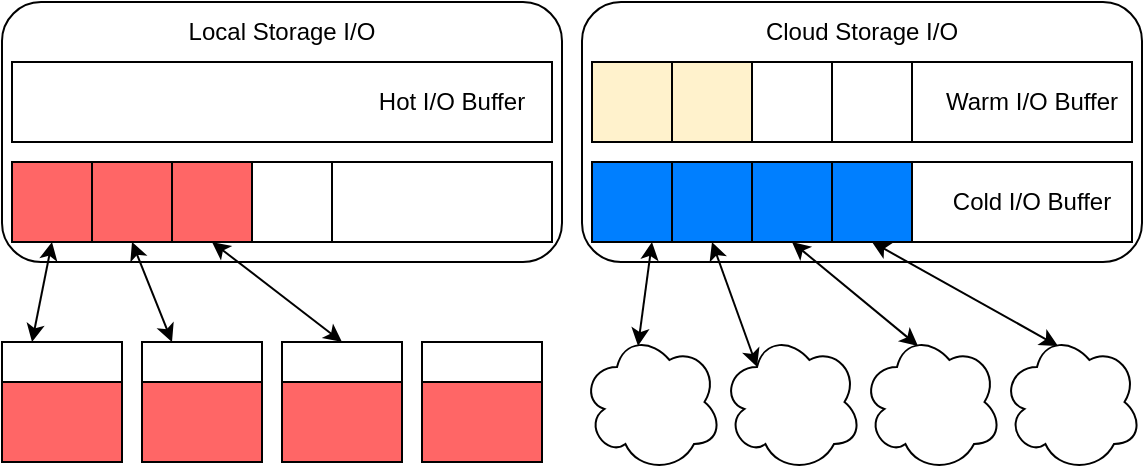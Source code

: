 <mxfile version="24.0.1" type="github">
  <diagram name="第 1 页" id="BjC_Cdz9ua56Mgc4hzCF">
    <mxGraphModel dx="809" dy="532" grid="1" gridSize="10" guides="1" tooltips="1" connect="1" arrows="1" fold="1" page="1" pageScale="1" pageWidth="827" pageHeight="1169" math="0" shadow="0">
      <root>
        <mxCell id="0" />
        <mxCell id="1" parent="0" />
        <mxCell id="wyyFAX1h3lHePP9cVkru-2" value="" style="rounded=1;whiteSpace=wrap;html=1;" vertex="1" parent="1">
          <mxGeometry x="80" y="430" width="280" height="130" as="geometry" />
        </mxCell>
        <mxCell id="wyyFAX1h3lHePP9cVkru-3" value="" style="rounded=1;whiteSpace=wrap;html=1;" vertex="1" parent="1">
          <mxGeometry x="370" y="430" width="280" height="130" as="geometry" />
        </mxCell>
        <mxCell id="wyyFAX1h3lHePP9cVkru-5" value="" style="ellipse;shape=cloud;whiteSpace=wrap;html=1;" vertex="1" parent="1">
          <mxGeometry x="370" y="595" width="70" height="70" as="geometry" />
        </mxCell>
        <mxCell id="wyyFAX1h3lHePP9cVkru-8" value="" style="rounded=0;whiteSpace=wrap;html=1;" vertex="1" parent="1">
          <mxGeometry x="85" y="460" width="270" height="40" as="geometry" />
        </mxCell>
        <mxCell id="wyyFAX1h3lHePP9cVkru-10" value="" style="rounded=0;whiteSpace=wrap;html=1;" vertex="1" parent="1">
          <mxGeometry x="85" y="510" width="270" height="40" as="geometry" />
        </mxCell>
        <mxCell id="wyyFAX1h3lHePP9cVkru-11" value="Local Storage I/O" style="text;html=1;align=center;verticalAlign=middle;whiteSpace=wrap;rounded=0;" vertex="1" parent="1">
          <mxGeometry x="160" y="430" width="120" height="30" as="geometry" />
        </mxCell>
        <mxCell id="wyyFAX1h3lHePP9cVkru-12" value="" style="rounded=0;whiteSpace=wrap;html=1;" vertex="1" parent="1">
          <mxGeometry x="375" y="460" width="270" height="40" as="geometry" />
        </mxCell>
        <mxCell id="wyyFAX1h3lHePP9cVkru-13" value="" style="rounded=0;whiteSpace=wrap;html=1;" vertex="1" parent="1">
          <mxGeometry x="375" y="510" width="270" height="40" as="geometry" />
        </mxCell>
        <mxCell id="wyyFAX1h3lHePP9cVkru-14" value="Cloud Storage I/O" style="text;html=1;align=center;verticalAlign=middle;whiteSpace=wrap;rounded=0;" vertex="1" parent="1">
          <mxGeometry x="450" y="430" width="120" height="30" as="geometry" />
        </mxCell>
        <mxCell id="wyyFAX1h3lHePP9cVkru-15" value="" style="whiteSpace=wrap;html=1;aspect=fixed;fillColor=#007FFF;" vertex="1" parent="1">
          <mxGeometry x="375" y="510" width="40" height="40" as="geometry" />
        </mxCell>
        <mxCell id="wyyFAX1h3lHePP9cVkru-16" value="" style="whiteSpace=wrap;html=1;aspect=fixed;fillColor=#007FFF;" vertex="1" parent="1">
          <mxGeometry x="415" y="510" width="40" height="40" as="geometry" />
        </mxCell>
        <mxCell id="wyyFAX1h3lHePP9cVkru-17" value="" style="whiteSpace=wrap;html=1;aspect=fixed;fillColor=#007FFF;" vertex="1" parent="1">
          <mxGeometry x="455" y="510" width="40" height="40" as="geometry" />
        </mxCell>
        <mxCell id="wyyFAX1h3lHePP9cVkru-18" value="" style="whiteSpace=wrap;html=1;aspect=fixed;fillColor=#007FFF;" vertex="1" parent="1">
          <mxGeometry x="495" y="510" width="40" height="40" as="geometry" />
        </mxCell>
        <mxCell id="wyyFAX1h3lHePP9cVkru-20" value="" style="whiteSpace=wrap;html=1;aspect=fixed;fillColor=#fff2cc;strokeColor=#000000;" vertex="1" parent="1">
          <mxGeometry x="375" y="460" width="40" height="40" as="geometry" />
        </mxCell>
        <mxCell id="wyyFAX1h3lHePP9cVkru-21" value="" style="whiteSpace=wrap;html=1;aspect=fixed;fillColor=#fff2cc;strokeColor=#000000;" vertex="1" parent="1">
          <mxGeometry x="415" y="460" width="40" height="40" as="geometry" />
        </mxCell>
        <mxCell id="wyyFAX1h3lHePP9cVkru-22" value="" style="whiteSpace=wrap;html=1;aspect=fixed;fillColor=#FF6666;" vertex="1" parent="1">
          <mxGeometry x="85" y="510" width="40" height="40" as="geometry" />
        </mxCell>
        <mxCell id="wyyFAX1h3lHePP9cVkru-23" value="" style="whiteSpace=wrap;html=1;aspect=fixed;fillColor=#FF6666;" vertex="1" parent="1">
          <mxGeometry x="125" y="510" width="40" height="40" as="geometry" />
        </mxCell>
        <mxCell id="wyyFAX1h3lHePP9cVkru-24" value="" style="whiteSpace=wrap;html=1;aspect=fixed;fillColor=#FF6666;" vertex="1" parent="1">
          <mxGeometry x="165" y="510" width="40" height="40" as="geometry" />
        </mxCell>
        <mxCell id="wyyFAX1h3lHePP9cVkru-25" value="" style="whiteSpace=wrap;html=1;aspect=fixed;fillColor=none;" vertex="1" parent="1">
          <mxGeometry x="205" y="510" width="40" height="40" as="geometry" />
        </mxCell>
        <mxCell id="wyyFAX1h3lHePP9cVkru-26" value="Hot I/O Buffer" style="text;html=1;align=center;verticalAlign=middle;whiteSpace=wrap;rounded=0;" vertex="1" parent="1">
          <mxGeometry x="255" y="465" width="100" height="30" as="geometry" />
        </mxCell>
        <mxCell id="wyyFAX1h3lHePP9cVkru-27" value="Warm I/O Buffer" style="text;html=1;align=center;verticalAlign=middle;whiteSpace=wrap;rounded=0;" vertex="1" parent="1">
          <mxGeometry x="545" y="465" width="100" height="30" as="geometry" />
        </mxCell>
        <mxCell id="wyyFAX1h3lHePP9cVkru-28" value="Cold I/O Buffer" style="text;html=1;align=center;verticalAlign=middle;whiteSpace=wrap;rounded=0;" vertex="1" parent="1">
          <mxGeometry x="545" y="515" width="100" height="30" as="geometry" />
        </mxCell>
        <mxCell id="wyyFAX1h3lHePP9cVkru-29" value="" style="whiteSpace=wrap;html=1;aspect=fixed;" vertex="1" parent="1">
          <mxGeometry x="80" y="600" width="60" height="60" as="geometry" />
        </mxCell>
        <mxCell id="wyyFAX1h3lHePP9cVkru-35" value="" style="whiteSpace=wrap;html=1;aspect=fixed;" vertex="1" parent="1">
          <mxGeometry x="150" y="600" width="60" height="60" as="geometry" />
        </mxCell>
        <mxCell id="wyyFAX1h3lHePP9cVkru-38" value="" style="whiteSpace=wrap;html=1;aspect=fixed;" vertex="1" parent="1">
          <mxGeometry x="220" y="600" width="60" height="60" as="geometry" />
        </mxCell>
        <mxCell id="wyyFAX1h3lHePP9cVkru-39" value="" style="whiteSpace=wrap;html=1;aspect=fixed;" vertex="1" parent="1">
          <mxGeometry x="290" y="600" width="60" height="60" as="geometry" />
        </mxCell>
        <mxCell id="wyyFAX1h3lHePP9cVkru-43" value="" style="ellipse;shape=cloud;whiteSpace=wrap;html=1;" vertex="1" parent="1">
          <mxGeometry x="440" y="595" width="70" height="70" as="geometry" />
        </mxCell>
        <mxCell id="wyyFAX1h3lHePP9cVkru-44" value="" style="ellipse;shape=cloud;whiteSpace=wrap;html=1;" vertex="1" parent="1">
          <mxGeometry x="510" y="595" width="70" height="70" as="geometry" />
        </mxCell>
        <mxCell id="wyyFAX1h3lHePP9cVkru-45" value="" style="ellipse;shape=cloud;whiteSpace=wrap;html=1;" vertex="1" parent="1">
          <mxGeometry x="580" y="595" width="70" height="70" as="geometry" />
        </mxCell>
        <mxCell id="wyyFAX1h3lHePP9cVkru-46" value="" style="rounded=0;whiteSpace=wrap;html=1;fillColor=#ff6666;" vertex="1" parent="1">
          <mxGeometry x="80" y="620" width="60" height="40" as="geometry" />
        </mxCell>
        <mxCell id="wyyFAX1h3lHePP9cVkru-47" value="" style="rounded=0;whiteSpace=wrap;html=1;fillColor=#ff6666;" vertex="1" parent="1">
          <mxGeometry x="150" y="620" width="60" height="40" as="geometry" />
        </mxCell>
        <mxCell id="wyyFAX1h3lHePP9cVkru-48" value="" style="rounded=0;whiteSpace=wrap;html=1;fillColor=#ff6666;" vertex="1" parent="1">
          <mxGeometry x="220" y="620" width="60" height="40" as="geometry" />
        </mxCell>
        <mxCell id="wyyFAX1h3lHePP9cVkru-49" value="" style="rounded=0;whiteSpace=wrap;html=1;fillColor=#ff6666;" vertex="1" parent="1">
          <mxGeometry x="290" y="620" width="60" height="40" as="geometry" />
        </mxCell>
        <mxCell id="wyyFAX1h3lHePP9cVkru-51" value="" style="endArrow=classic;startArrow=classic;html=1;rounded=0;entryX=0.5;entryY=1;entryDx=0;entryDy=0;exitX=0.25;exitY=0;exitDx=0;exitDy=0;" edge="1" parent="1" source="wyyFAX1h3lHePP9cVkru-29" target="wyyFAX1h3lHePP9cVkru-22">
          <mxGeometry width="50" height="50" relative="1" as="geometry">
            <mxPoint x="350" y="650" as="sourcePoint" />
            <mxPoint x="400" y="600" as="targetPoint" />
          </mxGeometry>
        </mxCell>
        <mxCell id="wyyFAX1h3lHePP9cVkru-52" value="" style="endArrow=classic;startArrow=classic;html=1;rounded=0;entryX=0.5;entryY=1;entryDx=0;entryDy=0;exitX=0.25;exitY=0;exitDx=0;exitDy=0;" edge="1" parent="1" source="wyyFAX1h3lHePP9cVkru-35" target="wyyFAX1h3lHePP9cVkru-23">
          <mxGeometry width="50" height="50" relative="1" as="geometry">
            <mxPoint x="240" y="590" as="sourcePoint" />
            <mxPoint x="290" y="540" as="targetPoint" />
          </mxGeometry>
        </mxCell>
        <mxCell id="wyyFAX1h3lHePP9cVkru-53" value="" style="endArrow=classic;startArrow=classic;html=1;rounded=0;entryX=0.5;entryY=1;entryDx=0;entryDy=0;exitX=0.5;exitY=0;exitDx=0;exitDy=0;" edge="1" parent="1" source="wyyFAX1h3lHePP9cVkru-38" target="wyyFAX1h3lHePP9cVkru-24">
          <mxGeometry width="50" height="50" relative="1" as="geometry">
            <mxPoint x="190" y="630" as="sourcePoint" />
            <mxPoint x="155" y="560" as="targetPoint" />
          </mxGeometry>
        </mxCell>
        <mxCell id="wyyFAX1h3lHePP9cVkru-54" value="" style="endArrow=classic;startArrow=classic;html=1;rounded=0;exitX=0.4;exitY=0.1;exitDx=0;exitDy=0;exitPerimeter=0;entryX=0.75;entryY=1;entryDx=0;entryDy=0;" edge="1" parent="1" source="wyyFAX1h3lHePP9cVkru-5" target="wyyFAX1h3lHePP9cVkru-15">
          <mxGeometry width="50" height="50" relative="1" as="geometry">
            <mxPoint x="410" y="560" as="sourcePoint" />
            <mxPoint x="460" y="510" as="targetPoint" />
          </mxGeometry>
        </mxCell>
        <mxCell id="wyyFAX1h3lHePP9cVkru-55" value="" style="endArrow=classic;startArrow=classic;html=1;rounded=0;exitX=0.25;exitY=0.25;exitDx=0;exitDy=0;exitPerimeter=0;entryX=0.5;entryY=1;entryDx=0;entryDy=0;" edge="1" parent="1" source="wyyFAX1h3lHePP9cVkru-43" target="wyyFAX1h3lHePP9cVkru-16">
          <mxGeometry width="50" height="50" relative="1" as="geometry">
            <mxPoint x="408" y="607" as="sourcePoint" />
            <mxPoint x="415" y="560" as="targetPoint" />
          </mxGeometry>
        </mxCell>
        <mxCell id="wyyFAX1h3lHePP9cVkru-56" value="" style="endArrow=classic;startArrow=classic;html=1;rounded=0;exitX=0.4;exitY=0.1;exitDx=0;exitDy=0;exitPerimeter=0;entryX=0.5;entryY=1;entryDx=0;entryDy=0;" edge="1" parent="1" source="wyyFAX1h3lHePP9cVkru-44" target="wyyFAX1h3lHePP9cVkru-17">
          <mxGeometry width="50" height="50" relative="1" as="geometry">
            <mxPoint x="418" y="617" as="sourcePoint" />
            <mxPoint x="425" y="570" as="targetPoint" />
          </mxGeometry>
        </mxCell>
        <mxCell id="wyyFAX1h3lHePP9cVkru-57" value="" style="endArrow=classic;startArrow=classic;html=1;rounded=0;entryX=0.5;entryY=1;entryDx=0;entryDy=0;exitX=0.4;exitY=0.1;exitDx=0;exitDy=0;exitPerimeter=0;" edge="1" parent="1" source="wyyFAX1h3lHePP9cVkru-45" target="wyyFAX1h3lHePP9cVkru-18">
          <mxGeometry width="50" height="50" relative="1" as="geometry">
            <mxPoint x="410" y="560" as="sourcePoint" />
            <mxPoint x="460" y="510" as="targetPoint" />
          </mxGeometry>
        </mxCell>
        <mxCell id="wyyFAX1h3lHePP9cVkru-59" value="" style="whiteSpace=wrap;html=1;aspect=fixed;fillColor=none;" vertex="1" parent="1">
          <mxGeometry x="455" y="460" width="40" height="40" as="geometry" />
        </mxCell>
        <mxCell id="wyyFAX1h3lHePP9cVkru-60" value="" style="whiteSpace=wrap;html=1;aspect=fixed;fillColor=none;" vertex="1" parent="1">
          <mxGeometry x="495" y="460" width="40" height="40" as="geometry" />
        </mxCell>
      </root>
    </mxGraphModel>
  </diagram>
</mxfile>
